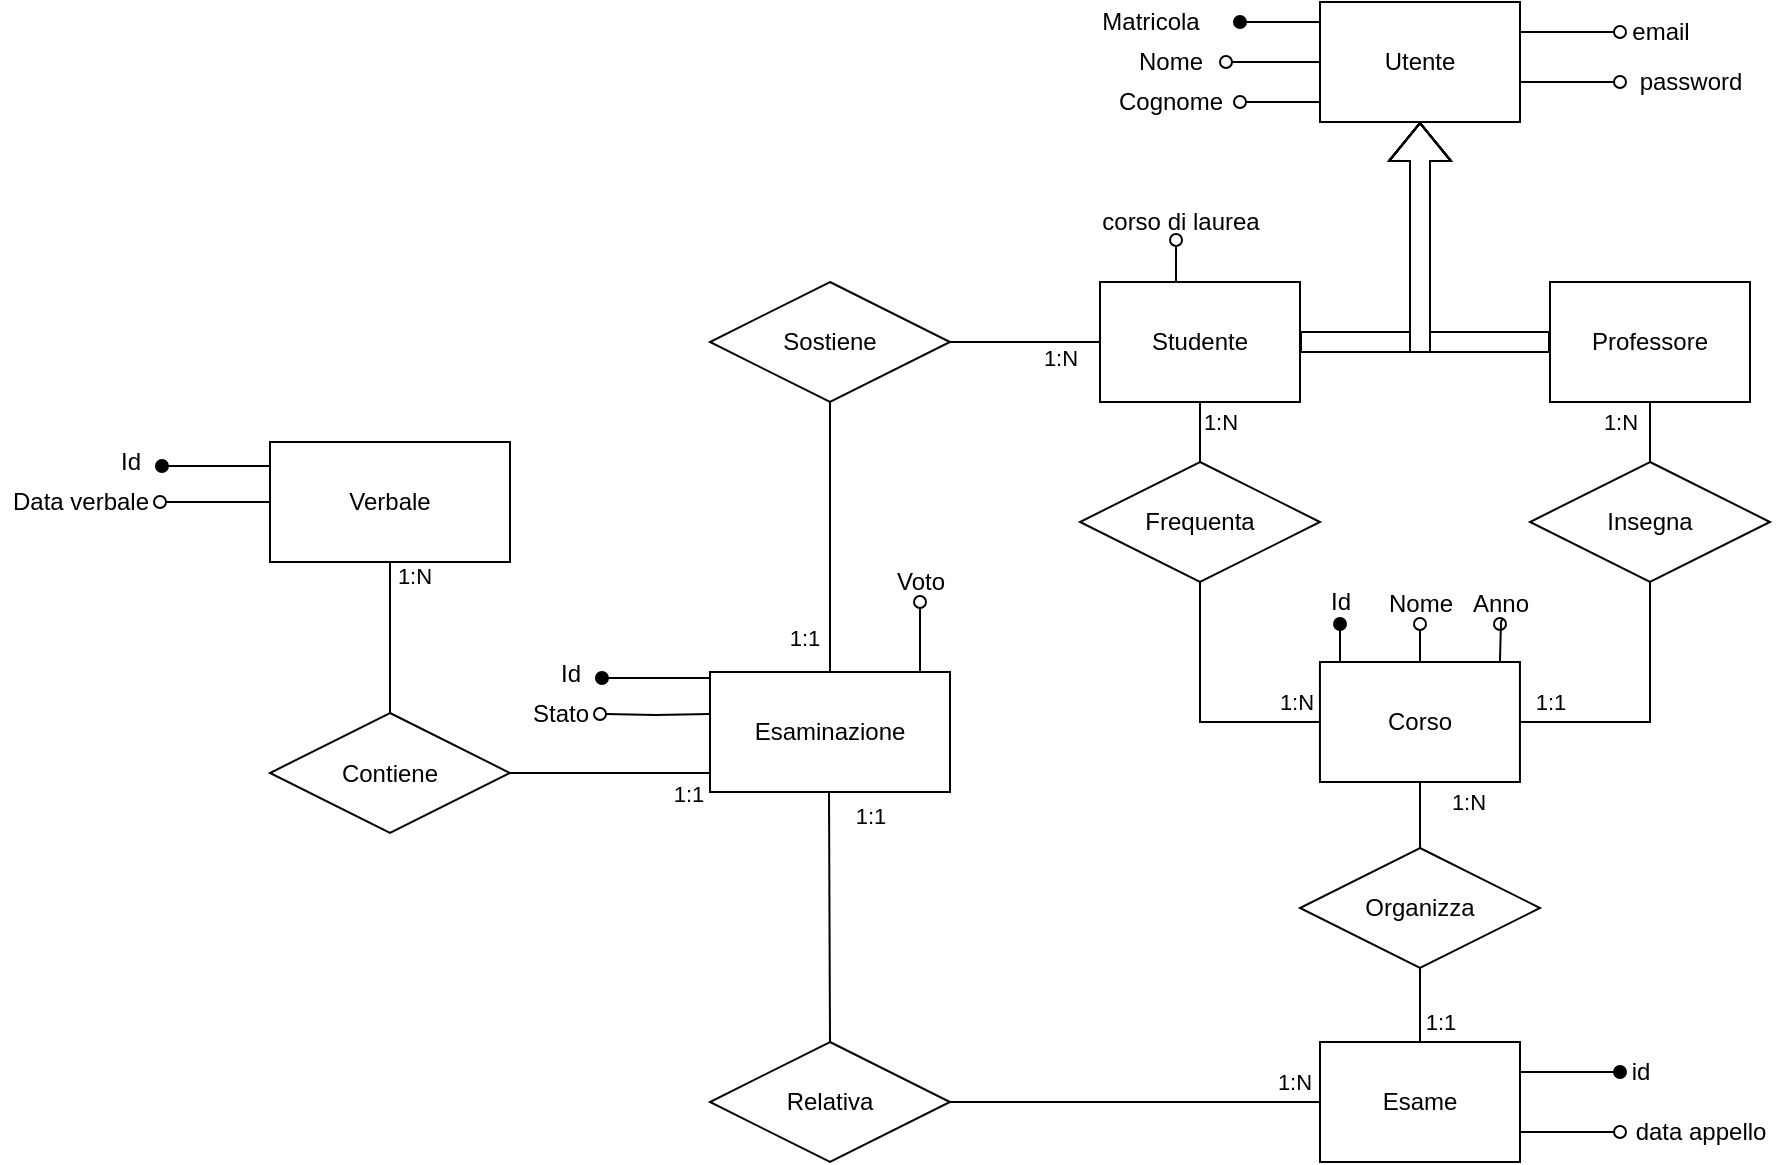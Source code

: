 <mxfile version="14.5.1" type="device"><diagram id="R2lEEEUBdFMjLlhIrx00" name="Page-1"><mxGraphModel dx="2272" dy="705" grid="1" gridSize="10" guides="1" tooltips="1" connect="1" arrows="1" fold="1" page="1" pageScale="1" pageWidth="850" pageHeight="1100" math="0" shadow="0" extFonts="Permanent Marker^https://fonts.googleapis.com/css?family=Permanent+Marker"><root><mxCell id="0"/><mxCell id="1" parent="0"/><mxCell id="kGFcOCndDFBzz4ud15lK-15" style="edgeStyle=orthogonalEdgeStyle;rounded=0;orthogonalLoop=1;jettySize=auto;html=1;exitX=0;exitY=0.25;exitDx=0;exitDy=0;endArrow=oval;endFill=1;" parent="1" source="kGFcOCndDFBzz4ud15lK-14" edge="1"><mxGeometry relative="1" as="geometry"><mxPoint x="160" y="130" as="targetPoint"/><Array as="points"><mxPoint x="200" y="130"/></Array></mxGeometry></mxCell><mxCell id="kGFcOCndDFBzz4ud15lK-17" style="edgeStyle=orthogonalEdgeStyle;rounded=0;orthogonalLoop=1;jettySize=auto;html=1;exitX=0;exitY=0.75;exitDx=0;exitDy=0;endArrow=oval;endFill=0;" parent="1" source="kGFcOCndDFBzz4ud15lK-14" edge="1"><mxGeometry relative="1" as="geometry"><mxPoint x="153" y="150" as="targetPoint"/><Array as="points"><mxPoint x="200" y="150"/></Array></mxGeometry></mxCell><mxCell id="kGFcOCndDFBzz4ud15lK-22" style="edgeStyle=orthogonalEdgeStyle;rounded=0;orthogonalLoop=1;jettySize=auto;html=1;exitX=0;exitY=1;exitDx=0;exitDy=0;endArrow=oval;endFill=0;" parent="1" source="kGFcOCndDFBzz4ud15lK-14" target="kGFcOCndDFBzz4ud15lK-23" edge="1"><mxGeometry relative="1" as="geometry"><mxPoint x="160" y="190" as="targetPoint"/><Array as="points"><mxPoint x="200" y="170"/></Array></mxGeometry></mxCell><mxCell id="kGFcOCndDFBzz4ud15lK-25" style="edgeStyle=orthogonalEdgeStyle;rounded=0;orthogonalLoop=1;jettySize=auto;html=1;exitX=1;exitY=0.25;exitDx=0;exitDy=0;endArrow=oval;endFill=0;" parent="1" source="kGFcOCndDFBzz4ud15lK-14" target="kGFcOCndDFBzz4ud15lK-26" edge="1"><mxGeometry relative="1" as="geometry"><mxPoint x="320" y="134.759" as="targetPoint"/></mxGeometry></mxCell><mxCell id="kGFcOCndDFBzz4ud15lK-30" style="edgeStyle=orthogonalEdgeStyle;rounded=0;orthogonalLoop=1;jettySize=auto;html=1;exitX=1;exitY=0.5;exitDx=0;exitDy=0;endArrow=oval;endFill=0;" parent="1" source="kGFcOCndDFBzz4ud15lK-14" target="kGFcOCndDFBzz4ud15lK-31" edge="1"><mxGeometry relative="1" as="geometry"><mxPoint x="350" y="160.0" as="targetPoint"/><Array as="points"><mxPoint x="300" y="160"/></Array></mxGeometry></mxCell><mxCell id="kGFcOCndDFBzz4ud15lK-14" value="Utente" style="whiteSpace=wrap;html=1;align=center;" parent="1" vertex="1"><mxGeometry x="200" y="120" width="100" height="60" as="geometry"/></mxCell><mxCell id="kGFcOCndDFBzz4ud15lK-16" value="Matricola" style="text;html=1;align=center;verticalAlign=middle;resizable=0;points=[];autosize=1;" parent="1" vertex="1"><mxGeometry x="85" y="120" width="60" height="20" as="geometry"/></mxCell><mxCell id="kGFcOCndDFBzz4ud15lK-18" value="Nome" style="text;html=1;align=center;verticalAlign=middle;resizable=0;points=[];autosize=1;" parent="1" vertex="1"><mxGeometry x="100" y="140" width="50" height="20" as="geometry"/></mxCell><mxCell id="kGFcOCndDFBzz4ud15lK-23" value="Cognome" style="text;html=1;align=center;verticalAlign=middle;resizable=0;points=[];autosize=1;" parent="1" vertex="1"><mxGeometry x="90" y="160" width="70" height="20" as="geometry"/></mxCell><mxCell id="kGFcOCndDFBzz4ud15lK-26" value="email" style="text;html=1;align=center;verticalAlign=middle;resizable=0;points=[];autosize=1;" parent="1" vertex="1"><mxGeometry x="350" y="125" width="40" height="20" as="geometry"/></mxCell><mxCell id="kGFcOCndDFBzz4ud15lK-32" style="edgeStyle=orthogonalEdgeStyle;rounded=0;orthogonalLoop=1;jettySize=auto;html=1;entryX=0.5;entryY=1;entryDx=0;entryDy=0;endArrow=oval;endFill=0;shape=flexArrow;" parent="1" source="kGFcOCndDFBzz4ud15lK-28" target="kGFcOCndDFBzz4ud15lK-14" edge="1"><mxGeometry relative="1" as="geometry"/></mxCell><mxCell id="kGFcOCndDFBzz4ud15lK-35" style="edgeStyle=orthogonalEdgeStyle;rounded=0;orthogonalLoop=1;jettySize=auto;html=1;exitX=0;exitY=0.25;exitDx=0;exitDy=0;endArrow=oval;endFill=0;entryX=0.478;entryY=0.95;entryDx=0;entryDy=0;entryPerimeter=0;" parent="1" source="kGFcOCndDFBzz4ud15lK-28" edge="1" target="kGFcOCndDFBzz4ud15lK-36"><mxGeometry relative="1" as="geometry"><mxPoint x="50" y="270" as="targetPoint"/><Array as="points"><mxPoint x="90" y="270"/><mxPoint x="128" y="270"/></Array></mxGeometry></mxCell><mxCell id="kGFcOCndDFBzz4ud15lK-42" style="edgeStyle=orthogonalEdgeStyle;rounded=0;orthogonalLoop=1;jettySize=auto;html=1;endArrow=none;endFill=0;" parent="1" source="kGFcOCndDFBzz4ud15lK-28" target="kGFcOCndDFBzz4ud15lK-37" edge="1"><mxGeometry relative="1" as="geometry"/></mxCell><mxCell id="kGFcOCndDFBzz4ud15lK-45" value="1:N" style="edgeLabel;html=1;align=center;verticalAlign=middle;resizable=0;points=[];" parent="kGFcOCndDFBzz4ud15lK-42" vertex="1" connectable="0"><mxGeometry x="-0.321" relative="1" as="geometry"><mxPoint x="10" y="-7.24" as="offset"/></mxGeometry></mxCell><mxCell id="kGFcOCndDFBzz4ud15lK-59" style="edgeStyle=orthogonalEdgeStyle;rounded=0;orthogonalLoop=1;jettySize=auto;html=1;exitX=0;exitY=0.5;exitDx=0;exitDy=0;entryX=1;entryY=0.5;entryDx=0;entryDy=0;endArrow=none;endFill=0;" parent="1" source="kGFcOCndDFBzz4ud15lK-28" target="G9Y3lsMrMaN4uD7-GGB_-3" edge="1"><mxGeometry relative="1" as="geometry"/></mxCell><mxCell id="kGFcOCndDFBzz4ud15lK-61" value="1:N" style="edgeLabel;html=1;align=center;verticalAlign=middle;resizable=0;points=[];" parent="kGFcOCndDFBzz4ud15lK-59" vertex="1" connectable="0"><mxGeometry x="-0.567" y="25" relative="1" as="geometry"><mxPoint x="-4" y="-17.5" as="offset"/></mxGeometry></mxCell><mxCell id="kGFcOCndDFBzz4ud15lK-28" value="Studente" style="whiteSpace=wrap;html=1;align=center;" parent="1" vertex="1"><mxGeometry x="90" y="260" width="100" height="60" as="geometry"/></mxCell><mxCell id="kGFcOCndDFBzz4ud15lK-33" style="edgeStyle=orthogonalEdgeStyle;rounded=0;orthogonalLoop=1;jettySize=auto;html=1;entryX=0.5;entryY=1;entryDx=0;entryDy=0;endArrow=oval;endFill=0;shape=flexArrow;" parent="1" source="kGFcOCndDFBzz4ud15lK-29" target="kGFcOCndDFBzz4ud15lK-14" edge="1"><mxGeometry relative="1" as="geometry"/></mxCell><mxCell id="kGFcOCndDFBzz4ud15lK-43" style="edgeStyle=orthogonalEdgeStyle;rounded=0;orthogonalLoop=1;jettySize=auto;html=1;endArrow=none;endFill=0;" parent="1" source="kGFcOCndDFBzz4ud15lK-29" target="kGFcOCndDFBzz4ud15lK-38" edge="1"><mxGeometry relative="1" as="geometry"/></mxCell><mxCell id="kGFcOCndDFBzz4ud15lK-47" value="1:N" style="edgeLabel;html=1;align=center;verticalAlign=middle;resizable=0;points=[];" parent="kGFcOCndDFBzz4ud15lK-43" vertex="1" connectable="0"><mxGeometry x="-0.217" relative="1" as="geometry"><mxPoint x="-15.03" y="-9.31" as="offset"/></mxGeometry></mxCell><mxCell id="kGFcOCndDFBzz4ud15lK-29" value="Professore" style="whiteSpace=wrap;html=1;align=center;" parent="1" vertex="1"><mxGeometry x="315" y="260" width="100" height="60" as="geometry"/></mxCell><mxCell id="kGFcOCndDFBzz4ud15lK-31" value="password" style="text;html=1;align=center;verticalAlign=middle;resizable=0;points=[];autosize=1;" parent="1" vertex="1"><mxGeometry x="350" y="150" width="70" height="20" as="geometry"/></mxCell><mxCell id="kGFcOCndDFBzz4ud15lK-36" value="corso di laurea" style="text;html=1;align=center;verticalAlign=middle;resizable=0;points=[];autosize=1;" parent="1" vertex="1"><mxGeometry x="85" y="220" width="90" height="20" as="geometry"/></mxCell><mxCell id="kGFcOCndDFBzz4ud15lK-40" style="edgeStyle=orthogonalEdgeStyle;rounded=0;orthogonalLoop=1;jettySize=auto;html=1;entryX=0;entryY=0.5;entryDx=0;entryDy=0;endArrow=none;endFill=0;" parent="1" source="kGFcOCndDFBzz4ud15lK-37" target="kGFcOCndDFBzz4ud15lK-39" edge="1"><mxGeometry relative="1" as="geometry"/></mxCell><mxCell id="kGFcOCndDFBzz4ud15lK-46" value="1:N" style="edgeLabel;html=1;align=center;verticalAlign=middle;resizable=0;points=[];" parent="kGFcOCndDFBzz4ud15lK-40" vertex="1" connectable="0"><mxGeometry x="0.8" y="-2" relative="1" as="geometry"><mxPoint x="1.09" y="-12" as="offset"/></mxGeometry></mxCell><mxCell id="kGFcOCndDFBzz4ud15lK-37" value="Frequenta" style="shape=rhombus;perimeter=rhombusPerimeter;whiteSpace=wrap;html=1;align=center;" parent="1" vertex="1"><mxGeometry x="80" y="350" width="120" height="60" as="geometry"/></mxCell><mxCell id="kGFcOCndDFBzz4ud15lK-41" style="edgeStyle=orthogonalEdgeStyle;rounded=0;orthogonalLoop=1;jettySize=auto;html=1;endArrow=none;endFill=0;exitX=0.5;exitY=1;exitDx=0;exitDy=0;" parent="1" source="kGFcOCndDFBzz4ud15lK-38" target="kGFcOCndDFBzz4ud15lK-39" edge="1"><mxGeometry relative="1" as="geometry"><Array as="points"><mxPoint x="365" y="480"/></Array></mxGeometry></mxCell><mxCell id="kGFcOCndDFBzz4ud15lK-49" value="1:1" style="edgeLabel;html=1;align=center;verticalAlign=middle;resizable=0;points=[];" parent="kGFcOCndDFBzz4ud15lK-41" vertex="1" connectable="0"><mxGeometry x="0.836" y="1" relative="1" as="geometry"><mxPoint x="4.1" y="-11" as="offset"/></mxGeometry></mxCell><mxCell id="kGFcOCndDFBzz4ud15lK-38" value="Insegna" style="shape=rhombus;perimeter=rhombusPerimeter;whiteSpace=wrap;html=1;align=center;" parent="1" vertex="1"><mxGeometry x="305" y="350" width="120" height="60" as="geometry"/></mxCell><mxCell id="kGFcOCndDFBzz4ud15lK-52" style="edgeStyle=orthogonalEdgeStyle;rounded=0;orthogonalLoop=1;jettySize=auto;html=1;endArrow=none;endFill=0;" parent="1" source="kGFcOCndDFBzz4ud15lK-39" target="kGFcOCndDFBzz4ud15lK-51" edge="1"><mxGeometry relative="1" as="geometry"/></mxCell><mxCell id="kGFcOCndDFBzz4ud15lK-55" value="1:N" style="edgeLabel;html=1;align=center;verticalAlign=middle;resizable=0;points=[];" parent="kGFcOCndDFBzz4ud15lK-52" vertex="1" connectable="0"><mxGeometry x="0.149" y="7" relative="1" as="geometry"><mxPoint x="17" y="-3.2" as="offset"/></mxGeometry></mxCell><mxCell id="kGFcOCndDFBzz4ud15lK-75" style="edgeStyle=orthogonalEdgeStyle;rounded=0;orthogonalLoop=1;jettySize=auto;html=1;exitX=0.25;exitY=0;exitDx=0;exitDy=0;endArrow=oval;endFill=0;" parent="1" source="kGFcOCndDFBzz4ud15lK-39" target="kGFcOCndDFBzz4ud15lK-76" edge="1"><mxGeometry relative="1" as="geometry"><mxPoint x="225.294" y="420" as="targetPoint"/><Array as="points"><mxPoint x="250" y="440"/><mxPoint x="250" y="440"/></Array></mxGeometry></mxCell><mxCell id="kGFcOCndDFBzz4ud15lK-39" value="Corso" style="whiteSpace=wrap;html=1;align=center;" parent="1" vertex="1"><mxGeometry x="199.97" y="450" width="100" height="60" as="geometry"/></mxCell><mxCell id="kGFcOCndDFBzz4ud15lK-54" style="edgeStyle=orthogonalEdgeStyle;rounded=0;orthogonalLoop=1;jettySize=auto;html=1;endArrow=none;endFill=0;" parent="1" source="kGFcOCndDFBzz4ud15lK-51" target="kGFcOCndDFBzz4ud15lK-53" edge="1"><mxGeometry relative="1" as="geometry"/></mxCell><mxCell id="kGFcOCndDFBzz4ud15lK-56" value="1:1" style="edgeLabel;html=1;align=center;verticalAlign=middle;resizable=0;points=[];" parent="kGFcOCndDFBzz4ud15lK-54" vertex="1" connectable="0"><mxGeometry x="0.811" y="-1" relative="1" as="geometry"><mxPoint x="11" y="-5.8" as="offset"/></mxGeometry></mxCell><mxCell id="kGFcOCndDFBzz4ud15lK-51" value="Organizza" style="shape=rhombus;perimeter=rhombusPerimeter;whiteSpace=wrap;html=1;align=center;" parent="1" vertex="1"><mxGeometry x="190" y="543" width="120" height="60" as="geometry"/></mxCell><mxCell id="kGFcOCndDFBzz4ud15lK-63" style="edgeStyle=orthogonalEdgeStyle;rounded=0;orthogonalLoop=1;jettySize=auto;html=1;exitX=1;exitY=0.25;exitDx=0;exitDy=0;endArrow=oval;endFill=1;" parent="1" source="kGFcOCndDFBzz4ud15lK-53" target="kGFcOCndDFBzz4ud15lK-64" edge="1"><mxGeometry relative="1" as="geometry"><mxPoint x="330.0" y="654.833" as="targetPoint"/></mxGeometry></mxCell><mxCell id="kGFcOCndDFBzz4ud15lK-67" style="edgeStyle=orthogonalEdgeStyle;rounded=0;orthogonalLoop=1;jettySize=auto;html=1;exitX=1;exitY=0.75;exitDx=0;exitDy=0;endArrow=oval;endFill=0;" parent="1" source="kGFcOCndDFBzz4ud15lK-53" target="kGFcOCndDFBzz4ud15lK-68" edge="1"><mxGeometry relative="1" as="geometry"><mxPoint x="350.0" y="684.833" as="targetPoint"/></mxGeometry></mxCell><mxCell id="kGFcOCndDFBzz4ud15lK-53" value="Esame" style="whiteSpace=wrap;html=1;align=center;" parent="1" vertex="1"><mxGeometry x="200" y="640" width="100" height="60" as="geometry"/></mxCell><mxCell id="kGFcOCndDFBzz4ud15lK-60" style="edgeStyle=orthogonalEdgeStyle;rounded=0;orthogonalLoop=1;jettySize=auto;html=1;entryX=0;entryY=0.5;entryDx=0;entryDy=0;endArrow=none;endFill=0;" parent="1" source="G9Y3lsMrMaN4uD7-GGB_-8" target="kGFcOCndDFBzz4ud15lK-53" edge="1"><mxGeometry relative="1" as="geometry"/></mxCell><mxCell id="kGFcOCndDFBzz4ud15lK-62" value="1:N" style="edgeLabel;html=1;align=center;verticalAlign=middle;resizable=0;points=[];" parent="kGFcOCndDFBzz4ud15lK-60" vertex="1" connectable="0"><mxGeometry x="0.784" y="1" relative="1" as="geometry"><mxPoint x="7" y="-9" as="offset"/></mxGeometry></mxCell><mxCell id="kGFcOCndDFBzz4ud15lK-69" style="edgeStyle=orthogonalEdgeStyle;rounded=0;orthogonalLoop=1;jettySize=auto;html=1;exitX=0;exitY=0;exitDx=0;exitDy=0;endArrow=oval;endFill=0;" parent="1" target="kGFcOCndDFBzz4ud15lK-70" edge="1"><mxGeometry relative="1" as="geometry"><mxPoint x="-165" y="455.167" as="targetPoint"/><mxPoint x="-105" y="455" as="sourcePoint"/><Array as="points"><mxPoint x="-105" y="470"/></Array></mxGeometry></mxCell><mxCell id="kGFcOCndDFBzz4ud15lK-73" style="edgeStyle=orthogonalEdgeStyle;rounded=0;orthogonalLoop=1;jettySize=auto;html=1;exitX=0;exitY=1;exitDx=0;exitDy=0;endArrow=oval;endFill=0;" parent="1" target="kGFcOCndDFBzz4ud15lK-71" edge="1"><mxGeometry relative="1" as="geometry"><mxPoint x="-105" y="476" as="sourcePoint"/></mxGeometry></mxCell><mxCell id="kGFcOCndDFBzz4ud15lK-64" value="id" style="text;html=1;align=center;verticalAlign=middle;resizable=0;points=[];autosize=1;" parent="1" vertex="1"><mxGeometry x="350" y="645" width="20" height="20" as="geometry"/></mxCell><mxCell id="kGFcOCndDFBzz4ud15lK-68" value="data appello" style="text;html=1;align=center;verticalAlign=middle;resizable=0;points=[];autosize=1;" parent="1" vertex="1"><mxGeometry x="350" y="675" width="80" height="20" as="geometry"/></mxCell><mxCell id="kGFcOCndDFBzz4ud15lK-70" value="Voto" style="text;html=1;align=center;verticalAlign=middle;resizable=0;points=[];autosize=1;" parent="1" vertex="1"><mxGeometry x="-20" y="400" width="40" height="20" as="geometry"/></mxCell><mxCell id="kGFcOCndDFBzz4ud15lK-71" value="Stato" style="text;html=1;align=center;verticalAlign=middle;resizable=0;points=[];autosize=1;" parent="1" vertex="1"><mxGeometry x="-200" y="466" width="40" height="20" as="geometry"/></mxCell><mxCell id="kGFcOCndDFBzz4ud15lK-76" value="Nome" style="text;html=1;align=center;verticalAlign=middle;resizable=0;points=[];autosize=1;" parent="1" vertex="1"><mxGeometry x="225" y="411" width="50" height="20" as="geometry"/></mxCell><mxCell id="G9Y3lsMrMaN4uD7-GGB_-1" value="Esaminazione" style="rounded=0;whiteSpace=wrap;html=1;" parent="1" vertex="1"><mxGeometry x="-105" y="455" width="120" height="60" as="geometry"/></mxCell><mxCell id="G9Y3lsMrMaN4uD7-GGB_-3" value="Sostiene" style="shape=rhombus;perimeter=rhombusPerimeter;whiteSpace=wrap;html=1;align=center;" parent="1" vertex="1"><mxGeometry x="-105" y="260" width="120" height="60" as="geometry"/></mxCell><mxCell id="G9Y3lsMrMaN4uD7-GGB_-5" value="1:1" style="edgeLabel;html=1;align=center;verticalAlign=middle;resizable=0;points=[];" parent="1" vertex="1" connectable="0"><mxGeometry x="10" y="421" as="geometry"><mxPoint x="-68" y="17" as="offset"/></mxGeometry></mxCell><mxCell id="G9Y3lsMrMaN4uD7-GGB_-7" value="" style="endArrow=none;html=1;entryX=0.5;entryY=1;entryDx=0;entryDy=0;exitX=0.5;exitY=0;exitDx=0;exitDy=0;" parent="1" source="G9Y3lsMrMaN4uD7-GGB_-1" target="G9Y3lsMrMaN4uD7-GGB_-3" edge="1"><mxGeometry width="50" height="50" relative="1" as="geometry"><mxPoint x="130" y="420" as="sourcePoint"/><mxPoint x="180" y="370" as="targetPoint"/></mxGeometry></mxCell><mxCell id="G9Y3lsMrMaN4uD7-GGB_-8" value="Relativa" style="shape=rhombus;perimeter=rhombusPerimeter;whiteSpace=wrap;html=1;align=center;" parent="1" vertex="1"><mxGeometry x="-105" y="640" width="120" height="60" as="geometry"/></mxCell><mxCell id="G9Y3lsMrMaN4uD7-GGB_-11" style="edgeStyle=orthogonalEdgeStyle;rounded=0;orthogonalLoop=1;jettySize=auto;html=1;endArrow=none;endFill=0;entryX=0;entryY=0.75;entryDx=0;entryDy=0;" parent="1" source="G9Y3lsMrMaN4uD7-GGB_-13" target="G9Y3lsMrMaN4uD7-GGB_-1" edge="1"><mxGeometry relative="1" as="geometry"><mxPoint x="-120" y="505" as="targetPoint"/><Array as="points"><mxPoint x="-105" y="505"/></Array></mxGeometry></mxCell><mxCell id="G9Y3lsMrMaN4uD7-GGB_-12" value="1:1" style="edgeLabel;html=1;align=center;verticalAlign=middle;resizable=0;points=[];" parent="G9Y3lsMrMaN4uD7-GGB_-11" vertex="1" connectable="0"><mxGeometry x="0.784" y="1" relative="1" as="geometry"><mxPoint x="-5" y="11" as="offset"/></mxGeometry></mxCell><mxCell id="G9Y3lsMrMaN4uD7-GGB_-13" value="Contiene" style="shape=rhombus;perimeter=rhombusPerimeter;whiteSpace=wrap;html=1;align=center;" parent="1" vertex="1"><mxGeometry x="-325" y="475.5" width="120" height="60" as="geometry"/></mxCell><mxCell id="G9Y3lsMrMaN4uD7-GGB_-15" style="edgeStyle=orthogonalEdgeStyle;rounded=0;orthogonalLoop=1;jettySize=auto;html=1;exitX=0.042;exitY=0.35;exitDx=0;exitDy=0;endArrow=oval;endFill=0;exitPerimeter=0;" parent="1" source="G9Y3lsMrMaN4uD7-GGB_-18" target="G9Y3lsMrMaN4uD7-GGB_-17" edge="1"><mxGeometry relative="1" as="geometry"><mxPoint x="-330" y="361" as="sourcePoint"/><Array as="points"><mxPoint x="-320" y="370"/></Array></mxGeometry></mxCell><mxCell id="G9Y3lsMrMaN4uD7-GGB_-16" value="Id" style="text;html=1;align=center;verticalAlign=middle;resizable=0;points=[];autosize=1;" parent="1" vertex="1"><mxGeometry x="-410" y="340" width="30" height="20" as="geometry"/></mxCell><mxCell id="G9Y3lsMrMaN4uD7-GGB_-17" value="Data verbale" style="text;html=1;align=center;verticalAlign=middle;resizable=0;points=[];autosize=1;" parent="1" vertex="1"><mxGeometry x="-460" y="360" width="80" height="20" as="geometry"/></mxCell><mxCell id="G9Y3lsMrMaN4uD7-GGB_-18" value="Verbale" style="rounded=0;whiteSpace=wrap;html=1;" parent="1" vertex="1"><mxGeometry x="-325" y="340" width="120" height="60" as="geometry"/></mxCell><mxCell id="G9Y3lsMrMaN4uD7-GGB_-20" value="1:N" style="edgeLabel;html=1;align=center;verticalAlign=middle;resizable=0;points=[];" parent="1" vertex="1" connectable="0"><mxGeometry x="-185" y="390" as="geometry"><mxPoint x="-68" y="17" as="offset"/></mxGeometry></mxCell><mxCell id="G9Y3lsMrMaN4uD7-GGB_-25" style="edgeStyle=orthogonalEdgeStyle;rounded=0;orthogonalLoop=1;jettySize=auto;html=1;exitX=0;exitY=0.25;exitDx=0;exitDy=0;endArrow=oval;endFill=1;entryX=1.033;entryY=0.6;entryDx=0;entryDy=0;entryPerimeter=0;" parent="1" source="G9Y3lsMrMaN4uD7-GGB_-18" target="G9Y3lsMrMaN4uD7-GGB_-16" edge="1"><mxGeometry relative="1" as="geometry"><mxPoint x="440" y="715" as="targetPoint"/><mxPoint x="390" y="715" as="sourcePoint"/><Array as="points"><mxPoint x="-325" y="352"/></Array></mxGeometry></mxCell><mxCell id="G9Y3lsMrMaN4uD7-GGB_-26" value="Id" style="text;html=1;align=center;verticalAlign=middle;resizable=0;points=[];autosize=1;" parent="1" vertex="1"><mxGeometry x="-190" y="446" width="30" height="20" as="geometry"/></mxCell><mxCell id="G9Y3lsMrMaN4uD7-GGB_-27" style="edgeStyle=orthogonalEdgeStyle;rounded=0;orthogonalLoop=1;jettySize=auto;html=1;exitX=0;exitY=0.25;exitDx=0;exitDy=0;endArrow=oval;endFill=1;entryX=1.033;entryY=0.6;entryDx=0;entryDy=0;entryPerimeter=0;" parent="1" target="G9Y3lsMrMaN4uD7-GGB_-26" edge="1"><mxGeometry relative="1" as="geometry"><mxPoint x="660" y="821" as="targetPoint"/><mxPoint x="-105" y="461" as="sourcePoint"/><Array as="points"><mxPoint x="-105" y="458"/></Array></mxGeometry></mxCell><mxCell id="G9Y3lsMrMaN4uD7-GGB_-28" value="" style="endArrow=none;html=1;exitX=0.5;exitY=0;exitDx=0;exitDy=0;" parent="1" source="G9Y3lsMrMaN4uD7-GGB_-13" edge="1" target="G9Y3lsMrMaN4uD7-GGB_-18"><mxGeometry width="50" height="50" relative="1" as="geometry"><mxPoint x="-265" y="467.5" as="sourcePoint"/><mxPoint x="-265.5" y="347.5" as="targetPoint"/></mxGeometry></mxCell><mxCell id="G9Y3lsMrMaN4uD7-GGB_-29" value="" style="endArrow=none;html=1;entryX=0.5;entryY=1;entryDx=0;entryDy=0;" parent="1" edge="1"><mxGeometry width="50" height="50" relative="1" as="geometry"><mxPoint x="-45" y="640" as="sourcePoint"/><mxPoint x="-45.5" y="515" as="targetPoint"/></mxGeometry></mxCell><mxCell id="G9Y3lsMrMaN4uD7-GGB_-30" value="1:1" style="edgeLabel;html=1;align=center;verticalAlign=middle;resizable=0;points=[];" parent="1" vertex="1" connectable="0"><mxGeometry x="249.97" y="675" as="geometry"><mxPoint x="-275" y="-148" as="offset"/></mxGeometry></mxCell><mxCell id="p9ROkHjcDJGyqggEvPum-1" style="edgeStyle=orthogonalEdgeStyle;rounded=0;orthogonalLoop=1;jettySize=auto;html=1;exitX=0.25;exitY=0;exitDx=0;exitDy=0;endArrow=oval;endFill=0;" edge="1" parent="1" target="p9ROkHjcDJGyqggEvPum-2"><mxGeometry relative="1" as="geometry"><mxPoint x="290.294" y="420" as="targetPoint"/><mxPoint x="289.97" y="450" as="sourcePoint"/></mxGeometry></mxCell><mxCell id="p9ROkHjcDJGyqggEvPum-2" value="Anno" style="text;html=1;align=center;verticalAlign=middle;resizable=0;points=[];autosize=1;" vertex="1" parent="1"><mxGeometry x="270" y="411" width="40" height="20" as="geometry"/></mxCell><mxCell id="p9ROkHjcDJGyqggEvPum-3" style="edgeStyle=orthogonalEdgeStyle;rounded=0;orthogonalLoop=1;jettySize=auto;html=1;exitX=0.25;exitY=0;exitDx=0;exitDy=0;endArrow=oval;endFill=1;entryX=0.5;entryY=1.05;entryDx=0;entryDy=0;entryPerimeter=0;" edge="1" parent="1" target="p9ROkHjcDJGyqggEvPum-4"><mxGeometry relative="1" as="geometry"><mxPoint x="210" y="440" as="targetPoint"/><mxPoint x="219.97" y="450" as="sourcePoint"/></mxGeometry></mxCell><mxCell id="p9ROkHjcDJGyqggEvPum-4" value="Id" style="text;html=1;align=center;verticalAlign=middle;resizable=0;points=[];autosize=1;" vertex="1" parent="1"><mxGeometry x="195" y="410" width="30" height="20" as="geometry"/></mxCell></root></mxGraphModel></diagram></mxfile>